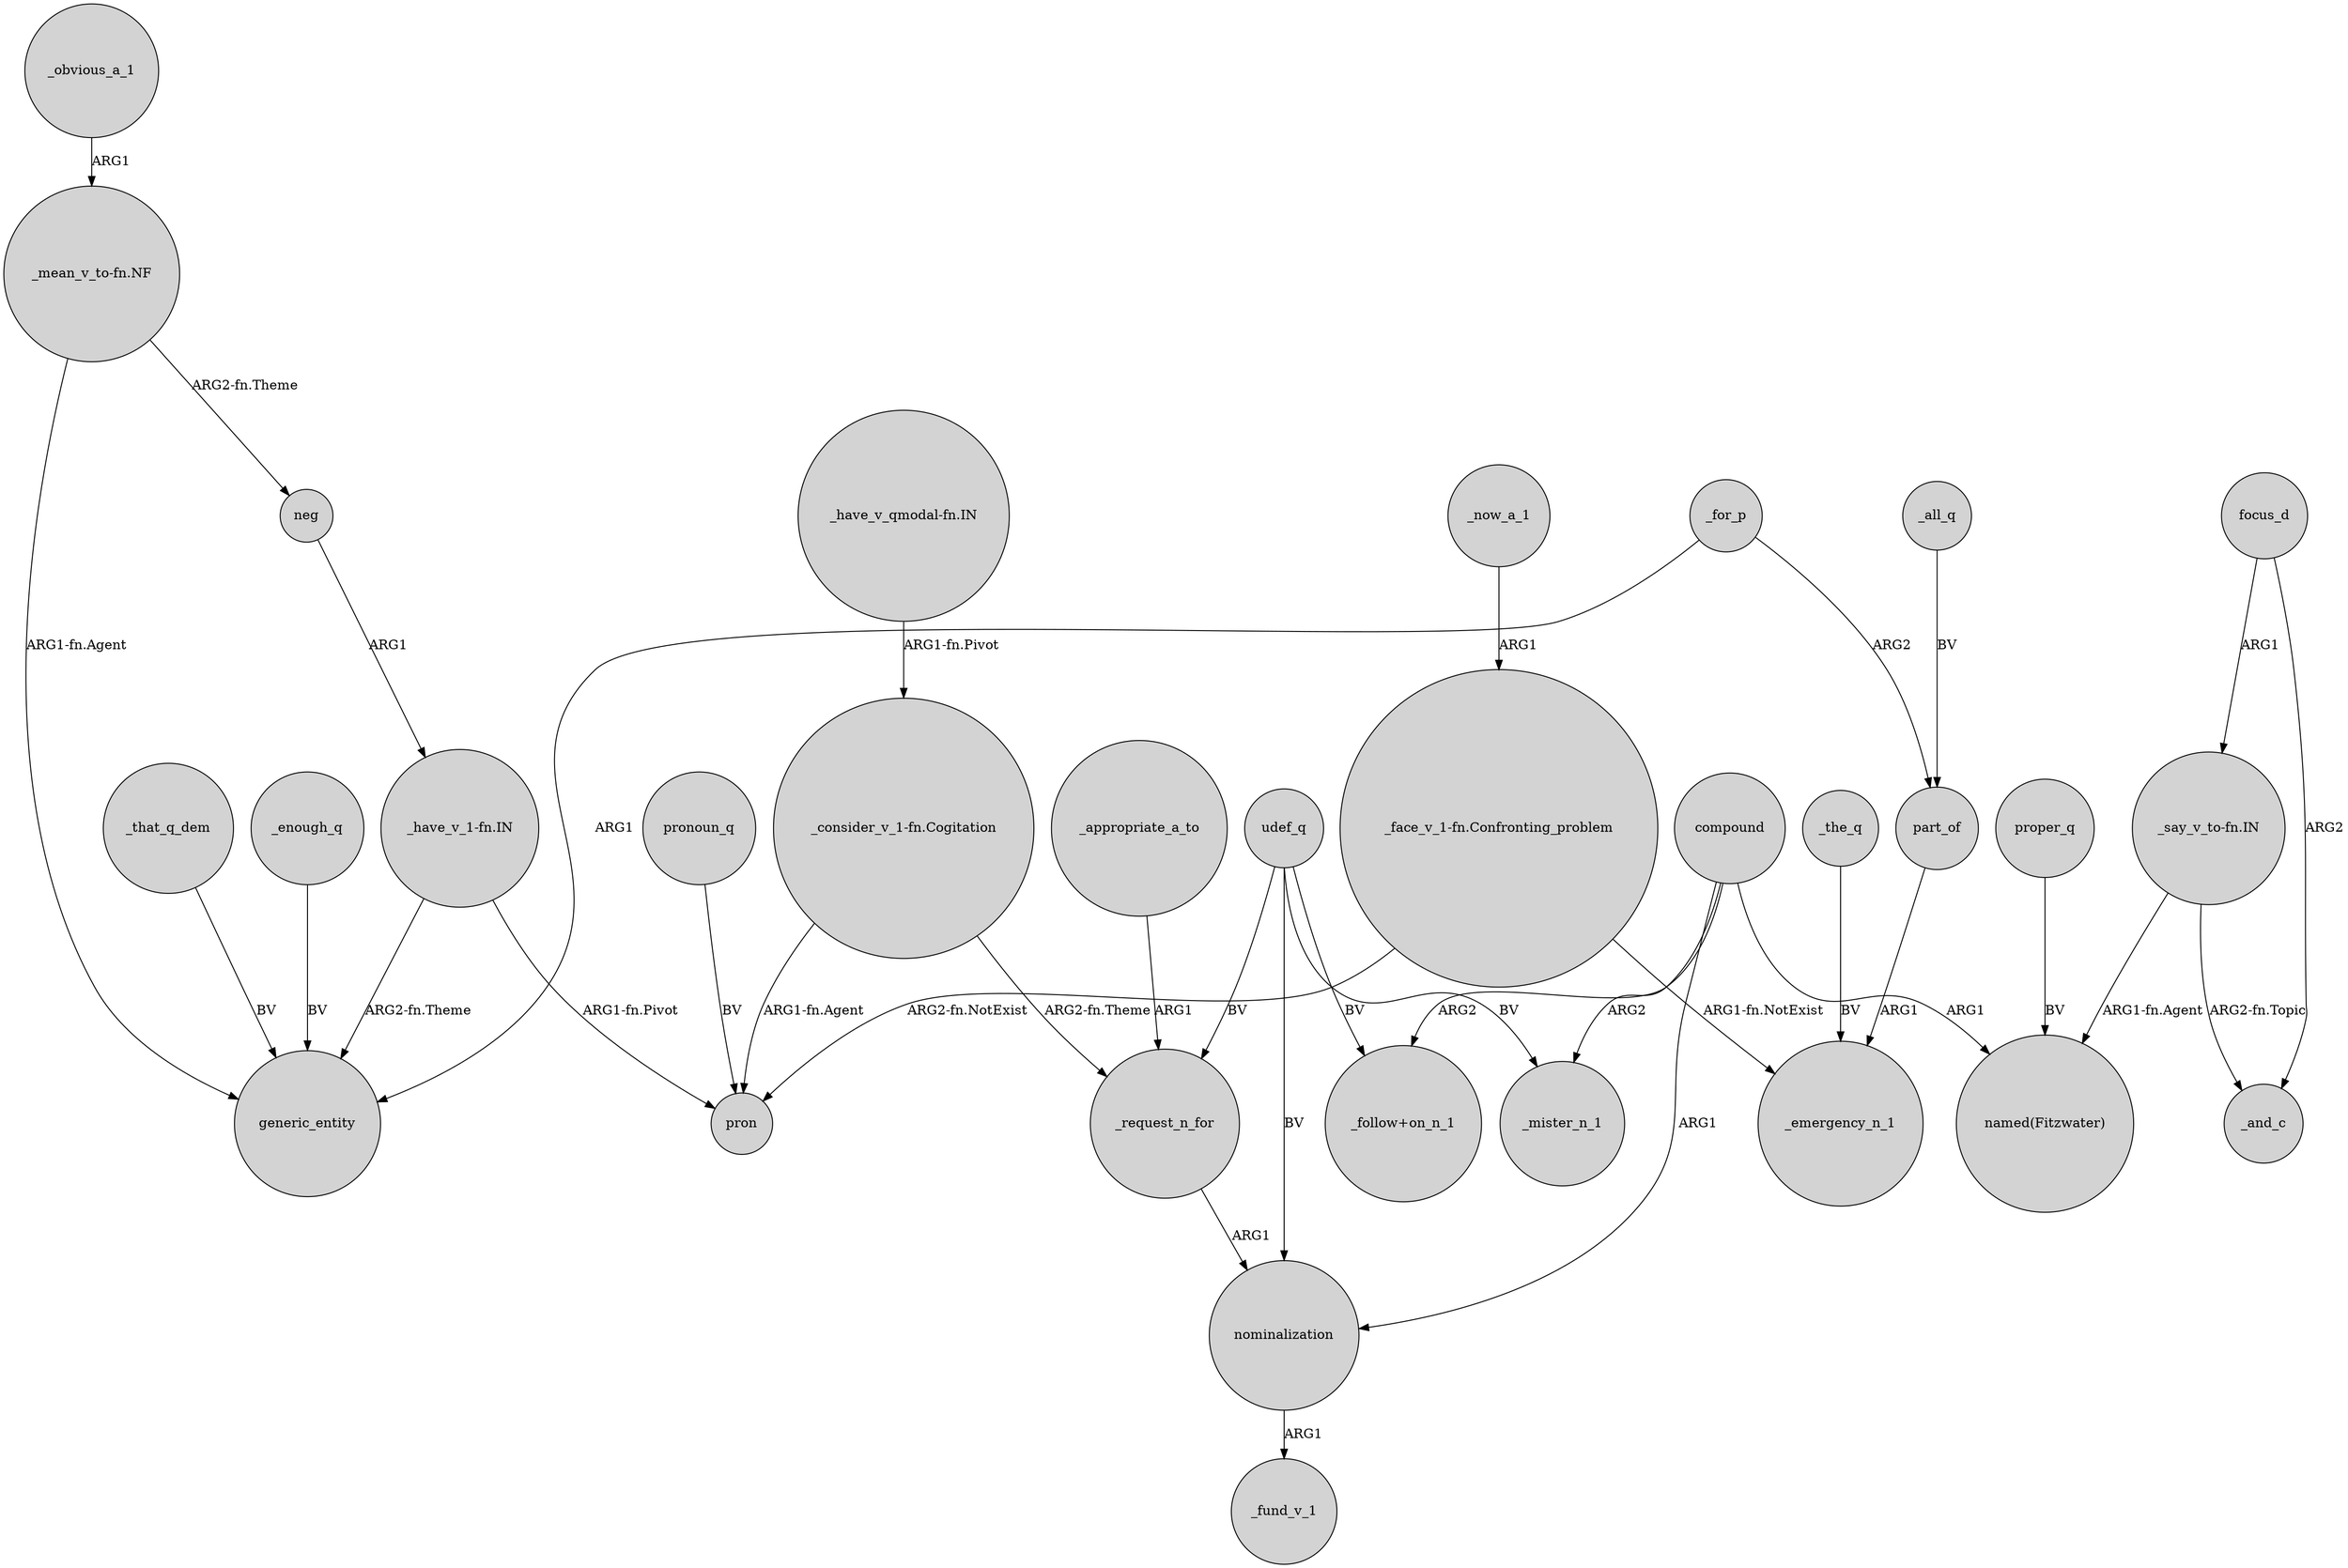 digraph {
	node [shape=circle style=filled]
	_enough_q -> generic_entity [label=BV]
	"_mean_v_to-fn.NF" -> generic_entity [label="ARG1-fn.Agent"]
	"_consider_v_1-fn.Cogitation" -> pron [label="ARG1-fn.Agent"]
	_all_q -> part_of [label=BV]
	_that_q_dem -> generic_entity [label=BV]
	neg -> "_have_v_1-fn.IN" [label=ARG1]
	nominalization -> _fund_v_1 [label=ARG1]
	compound -> _mister_n_1 [label=ARG2]
	"_mean_v_to-fn.NF" -> neg [label="ARG2-fn.Theme"]
	"_face_v_1-fn.Confronting_problem" -> _emergency_n_1 [label="ARG1-fn.NotExist"]
	udef_q -> _mister_n_1 [label=BV]
	"_consider_v_1-fn.Cogitation" -> _request_n_for [label="ARG2-fn.Theme"]
	_for_p -> generic_entity [label=ARG1]
	part_of -> _emergency_n_1 [label=ARG1]
	compound -> "named(Fitzwater)" [label=ARG1]
	_appropriate_a_to -> _request_n_for [label=ARG1]
	"_have_v_1-fn.IN" -> pron [label="ARG1-fn.Pivot"]
	focus_d -> _and_c [label=ARG2]
	udef_q -> _request_n_for [label=BV]
	"_face_v_1-fn.Confronting_problem" -> pron [label="ARG2-fn.NotExist"]
	"_have_v_qmodal-fn.IN" -> "_consider_v_1-fn.Cogitation" [label="ARG1-fn.Pivot"]
	"_say_v_to-fn.IN" -> "named(Fitzwater)" [label="ARG1-fn.Agent"]
	_obvious_a_1 -> "_mean_v_to-fn.NF" [label=ARG1]
	_for_p -> part_of [label=ARG2]
	"_have_v_1-fn.IN" -> generic_entity [label="ARG2-fn.Theme"]
	pronoun_q -> pron [label=BV]
	udef_q -> "_follow+on_n_1" [label=BV]
	"_say_v_to-fn.IN" -> _and_c [label="ARG2-fn.Topic"]
	udef_q -> nominalization [label=BV]
	compound -> "_follow+on_n_1" [label=ARG2]
	_the_q -> _emergency_n_1 [label=BV]
	_request_n_for -> nominalization [label=ARG1]
	compound -> nominalization [label=ARG1]
	proper_q -> "named(Fitzwater)" [label=BV]
	focus_d -> "_say_v_to-fn.IN" [label=ARG1]
	_now_a_1 -> "_face_v_1-fn.Confronting_problem" [label=ARG1]
}
